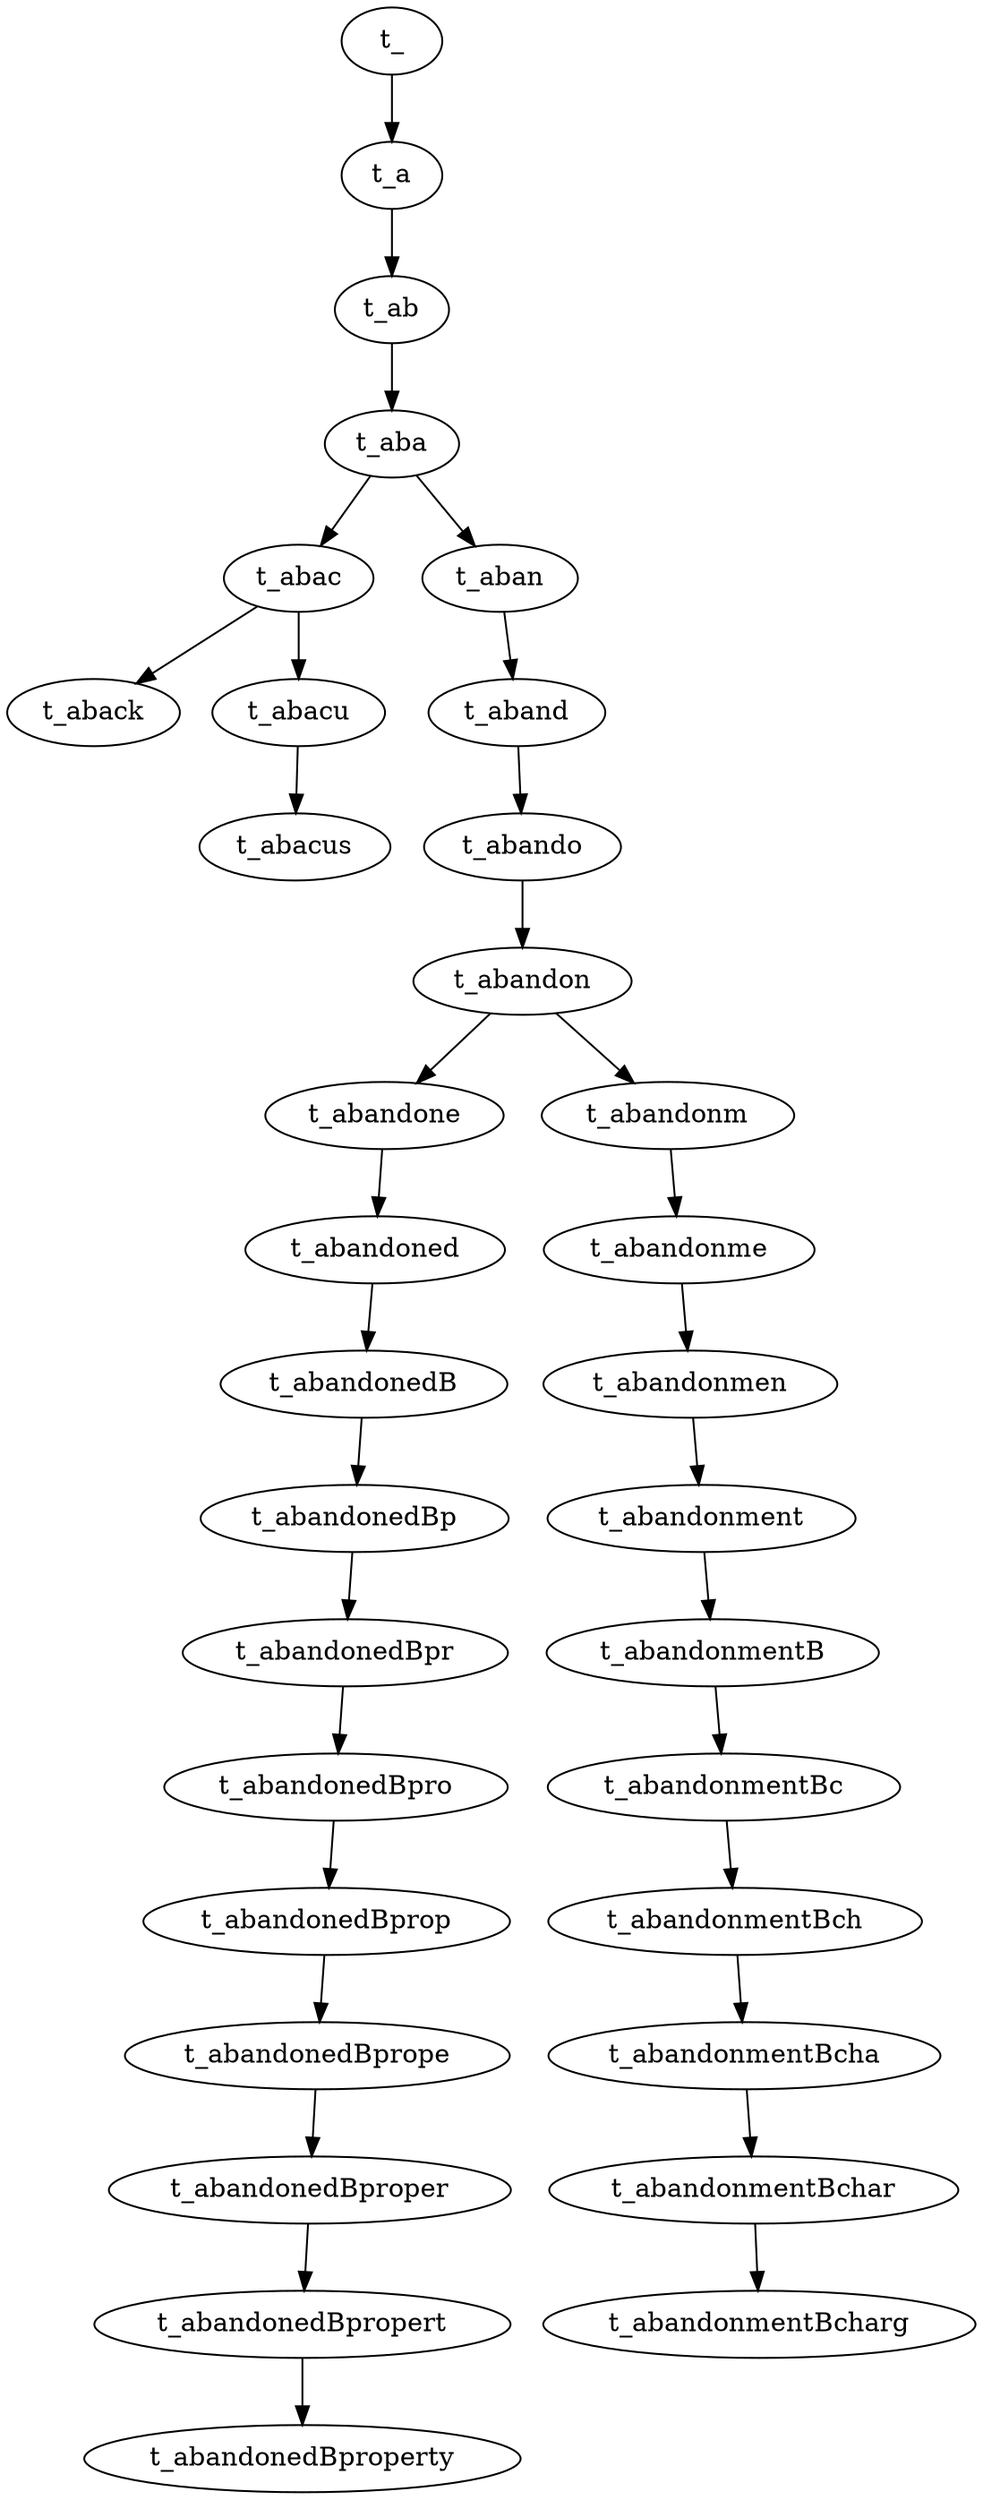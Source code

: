 digraph trie {
	t_ -> t_a;
	t_a -> t_ab;
	t_ab -> t_aba;
	t_aba -> t_abac;
	t_abac -> t_aback;
	t_abac -> t_abacu;
	t_abacu -> t_abacus;
	t_aba -> t_aban;
	t_aban -> t_aband;
	t_aband -> t_abando;
	t_abando -> t_abandon;
	t_abandon -> t_abandone;
	t_abandone -> t_abandoned;
	t_abandoned -> t_abandonedB;
	t_abandonedB -> t_abandonedBp;
	t_abandonedBp -> t_abandonedBpr;
	t_abandonedBpr -> t_abandonedBpro;
	t_abandonedBpro -> t_abandonedBprop;
	t_abandonedBprop -> t_abandonedBprope;
	t_abandonedBprope -> t_abandonedBproper;
	t_abandonedBproper -> t_abandonedBpropert;
	t_abandonedBpropert -> t_abandonedBproperty;
	t_abandon -> t_abandonm;
	t_abandonm -> t_abandonme;
	t_abandonme -> t_abandonmen;
	t_abandonmen -> t_abandonment;
	t_abandonment -> t_abandonmentB;
	t_abandonmentB -> t_abandonmentBc;
	t_abandonmentBc -> t_abandonmentBch;
	t_abandonmentBch -> t_abandonmentBcha;
	t_abandonmentBcha -> t_abandonmentBchar;
	t_abandonmentBchar -> t_abandonmentBcharg;
}

